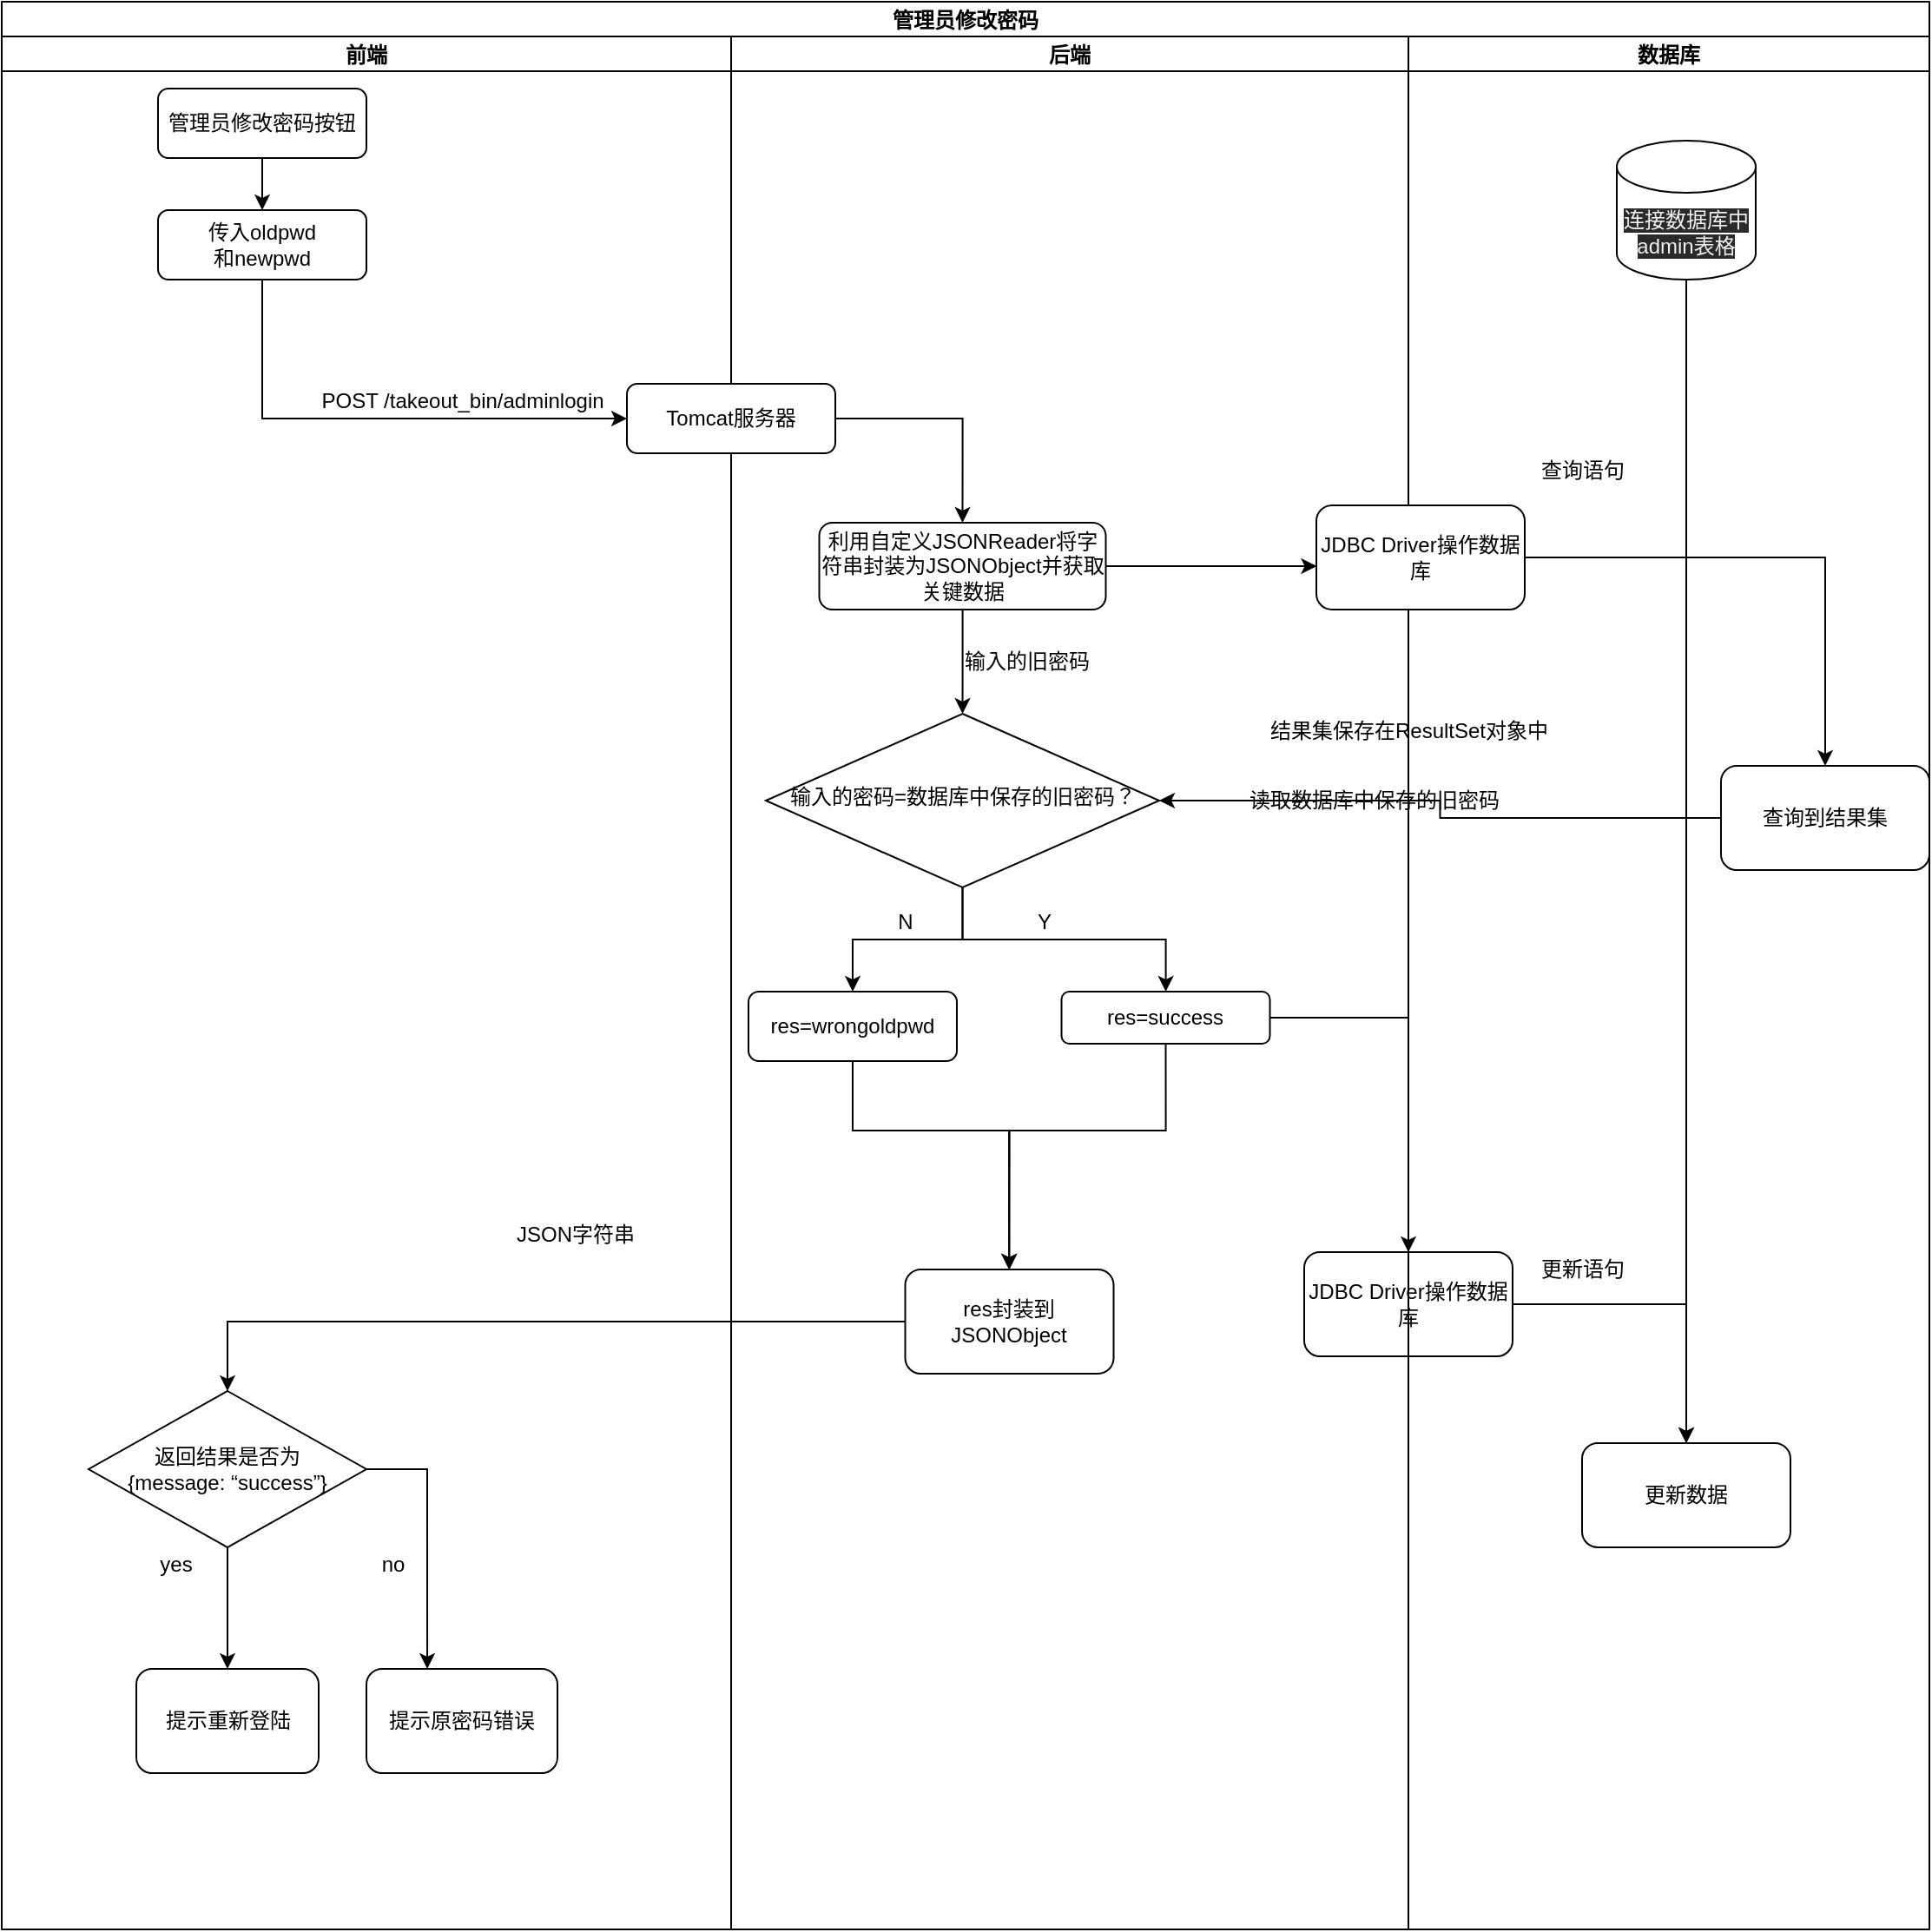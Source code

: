 <mxfile>
    <diagram id="C5RBs43oDa-KdzZeNtuy" name="Page-1">
        <mxGraphModel dx="1725" dy="2587" grid="1" gridSize="10" guides="1" tooltips="1" connect="1" arrows="1" fold="1" page="1" pageScale="1" pageWidth="827" pageHeight="1169" math="0" shadow="0">
            <root>
                <mxCell id="WIyWlLk6GJQsqaUBKTNV-0"/>
                <mxCell id="WIyWlLk6GJQsqaUBKTNV-1" parent="WIyWlLk6GJQsqaUBKTNV-0"/>
                <mxCell id="Nnn05chG0eaQS7qh2sse-32" value="管理员修改密码" style="swimlane;childLayout=stackLayout;resizeParent=1;resizeParentMax=0;startSize=20;" parent="WIyWlLk6GJQsqaUBKTNV-1" vertex="1">
                    <mxGeometry x="70" y="-80" width="1110" height="1110" as="geometry"/>
                </mxCell>
                <mxCell id="Nnn05chG0eaQS7qh2sse-33" value="前端" style="swimlane;startSize=20;" parent="Nnn05chG0eaQS7qh2sse-32" vertex="1">
                    <mxGeometry y="20" width="420" height="1090" as="geometry"/>
                </mxCell>
                <mxCell id="iS-OtDxBqbeYaa8vzJeI-11" style="edgeStyle=orthogonalEdgeStyle;rounded=0;orthogonalLoop=1;jettySize=auto;html=1;entryX=0.5;entryY=0;entryDx=0;entryDy=0;fontColor=#000000;exitX=0.5;exitY=1;exitDx=0;exitDy=0;" parent="Nnn05chG0eaQS7qh2sse-33" source="Nnn05chG0eaQS7qh2sse-17" target="Nnn05chG0eaQS7qh2sse-19" edge="1">
                    <mxGeometry relative="1" as="geometry">
                        <Array as="points">
                            <mxPoint x="130" y="920"/>
                            <mxPoint x="130" y="920"/>
                        </Array>
                    </mxGeometry>
                </mxCell>
                <mxCell id="Nnn05chG0eaQS7qh2sse-17" value="返回结果是否为&lt;br&gt;{message: “success”}" style="rhombus;whiteSpace=wrap;html=1;" parent="Nnn05chG0eaQS7qh2sse-33" vertex="1">
                    <mxGeometry x="50" y="780" width="160" height="90" as="geometry"/>
                </mxCell>
                <mxCell id="Nnn05chG0eaQS7qh2sse-19" value="提示重新登陆" style="rounded=1;whiteSpace=wrap;html=1;" parent="Nnn05chG0eaQS7qh2sse-33" vertex="1">
                    <mxGeometry x="77.5" y="940" width="105" height="60" as="geometry"/>
                </mxCell>
                <mxCell id="Nnn05chG0eaQS7qh2sse-22" style="edgeStyle=orthogonalEdgeStyle;rounded=0;orthogonalLoop=1;jettySize=auto;html=1;exitX=1;exitY=0.5;exitDx=0;exitDy=0;" parent="Nnn05chG0eaQS7qh2sse-33" source="Nnn05chG0eaQS7qh2sse-17" edge="1">
                    <mxGeometry relative="1" as="geometry">
                        <Array as="points">
                            <mxPoint x="245" y="825"/>
                        </Array>
                        <mxPoint x="245.04" y="940" as="targetPoint"/>
                    </mxGeometry>
                </mxCell>
                <mxCell id="Nnn05chG0eaQS7qh2sse-23" value="no" style="text;html=1;align=center;verticalAlign=middle;resizable=0;points=[];autosize=1;strokeColor=none;fillColor=none;" parent="Nnn05chG0eaQS7qh2sse-33" vertex="1">
                    <mxGeometry x="210" y="870" width="30" height="20" as="geometry"/>
                </mxCell>
                <mxCell id="WIyWlLk6GJQsqaUBKTNV-3" value="管理员修改密码按钮" style="rounded=1;whiteSpace=wrap;html=1;fontSize=12;glass=0;strokeWidth=1;shadow=0;" parent="Nnn05chG0eaQS7qh2sse-33" vertex="1">
                    <mxGeometry x="90" y="30" width="120" height="40" as="geometry"/>
                </mxCell>
                <mxCell id="Nnn05chG0eaQS7qh2sse-1" value="传入oldpwd&lt;br&gt;和newpwd" style="rounded=1;whiteSpace=wrap;html=1;" parent="Nnn05chG0eaQS7qh2sse-33" vertex="1">
                    <mxGeometry x="90" y="100" width="120" height="40" as="geometry"/>
                </mxCell>
                <mxCell id="Nnn05chG0eaQS7qh2sse-25" style="edgeStyle=orthogonalEdgeStyle;rounded=0;orthogonalLoop=1;jettySize=auto;html=1;exitX=0.5;exitY=1;exitDx=0;exitDy=0;entryX=0.5;entryY=0;entryDx=0;entryDy=0;" parent="Nnn05chG0eaQS7qh2sse-33" source="WIyWlLk6GJQsqaUBKTNV-3" target="Nnn05chG0eaQS7qh2sse-1" edge="1">
                    <mxGeometry relative="1" as="geometry"/>
                </mxCell>
                <mxCell id="iS-OtDxBqbeYaa8vzJeI-5" value="&lt;span style=&quot;background-color: rgb(255 , 255 , 255)&quot;&gt;POST /takeout_bin/adminlogin&lt;/span&gt;" style="text;html=1;align=center;verticalAlign=middle;resizable=0;points=[];autosize=1;strokeColor=none;fillColor=none;" parent="Nnn05chG0eaQS7qh2sse-33" vertex="1">
                    <mxGeometry x="175" y="200" width="180" height="20" as="geometry"/>
                </mxCell>
                <mxCell id="1" value="提示原密码错误" style="rounded=1;whiteSpace=wrap;html=1;" vertex="1" parent="Nnn05chG0eaQS7qh2sse-33">
                    <mxGeometry x="210" y="940" width="110" height="60" as="geometry"/>
                </mxCell>
                <mxCell id="Nnn05chG0eaQS7qh2sse-34" value="后端" style="swimlane;startSize=20;" parent="Nnn05chG0eaQS7qh2sse-32" vertex="1">
                    <mxGeometry x="420" y="20" width="390" height="1090" as="geometry"/>
                </mxCell>
                <mxCell id="Ai0XRl6ugY48KPFMXjmz-2" style="edgeStyle=orthogonalEdgeStyle;rounded=0;orthogonalLoop=1;jettySize=auto;html=1;entryX=0;entryY=0.5;entryDx=0;entryDy=0;" parent="Nnn05chG0eaQS7qh2sse-34" source="Nnn05chG0eaQS7qh2sse-3" edge="1">
                    <mxGeometry relative="1" as="geometry">
                        <mxPoint x="337.25" y="305" as="targetPoint"/>
                    </mxGeometry>
                </mxCell>
                <mxCell id="Ai0XRl6ugY48KPFMXjmz-7" style="edgeStyle=orthogonalEdgeStyle;rounded=0;orthogonalLoop=1;jettySize=auto;html=1;" parent="Nnn05chG0eaQS7qh2sse-34" source="Nnn05chG0eaQS7qh2sse-3" target="WIyWlLk6GJQsqaUBKTNV-6" edge="1">
                    <mxGeometry relative="1" as="geometry"/>
                </mxCell>
                <mxCell id="Nnn05chG0eaQS7qh2sse-3" value="利用自定义JSONReader将字符串封装为JSONObject并获取关键数据" style="rounded=1;whiteSpace=wrap;html=1;" parent="Nnn05chG0eaQS7qh2sse-34" vertex="1">
                    <mxGeometry x="50.75" y="280" width="165" height="50" as="geometry"/>
                </mxCell>
                <mxCell id="Ai0XRl6ugY48KPFMXjmz-10" style="edgeStyle=orthogonalEdgeStyle;rounded=0;orthogonalLoop=1;jettySize=auto;html=1;" parent="Nnn05chG0eaQS7qh2sse-34" source="WIyWlLk6GJQsqaUBKTNV-6" target="Nnn05chG0eaQS7qh2sse-9" edge="1">
                    <mxGeometry relative="1" as="geometry"/>
                </mxCell>
                <mxCell id="Ai0XRl6ugY48KPFMXjmz-11" style="edgeStyle=orthogonalEdgeStyle;rounded=0;orthogonalLoop=1;jettySize=auto;html=1;" parent="Nnn05chG0eaQS7qh2sse-34" source="WIyWlLk6GJQsqaUBKTNV-6" target="WIyWlLk6GJQsqaUBKTNV-7" edge="1">
                    <mxGeometry relative="1" as="geometry">
                        <mxPoint x="80.25" y="535" as="targetPoint"/>
                    </mxGeometry>
                </mxCell>
                <mxCell id="WIyWlLk6GJQsqaUBKTNV-6" value="输入的密码=数据库中保存的旧密码？" style="rhombus;whiteSpace=wrap;html=1;shadow=0;fontFamily=Helvetica;fontSize=12;align=center;strokeWidth=1;spacing=6;spacingTop=-4;" parent="Nnn05chG0eaQS7qh2sse-34" vertex="1">
                    <mxGeometry x="20" y="390" width="226.5" height="100" as="geometry"/>
                </mxCell>
                <mxCell id="WIyWlLk6GJQsqaUBKTNV-7" value="res=wrongoldpwd" style="rounded=1;whiteSpace=wrap;html=1;fontSize=12;glass=0;strokeWidth=1;shadow=0;" parent="Nnn05chG0eaQS7qh2sse-34" vertex="1">
                    <mxGeometry x="10" y="550" width="120" height="40" as="geometry"/>
                </mxCell>
                <mxCell id="Nnn05chG0eaQS7qh2sse-9" value="res=success" style="rounded=1;whiteSpace=wrap;html=1;" parent="Nnn05chG0eaQS7qh2sse-34" vertex="1">
                    <mxGeometry x="190.25" y="550" width="120" height="30" as="geometry"/>
                </mxCell>
                <mxCell id="Ai0XRl6ugY48KPFMXjmz-13" value="N" style="text;html=1;align=center;verticalAlign=middle;resizable=0;points=[];autosize=1;strokeColor=none;fillColor=none;" parent="Nnn05chG0eaQS7qh2sse-34" vertex="1">
                    <mxGeometry x="90" y="500" width="20" height="20" as="geometry"/>
                </mxCell>
                <mxCell id="Ai0XRl6ugY48KPFMXjmz-14" value="JDBC Driver操作数据库" style="rounded=1;whiteSpace=wrap;html=1;" parent="Nnn05chG0eaQS7qh2sse-34" vertex="1">
                    <mxGeometry x="330" y="700" width="120" height="60" as="geometry"/>
                </mxCell>
                <mxCell id="Ai0XRl6ugY48KPFMXjmz-18" style="edgeStyle=orthogonalEdgeStyle;rounded=0;orthogonalLoop=1;jettySize=auto;html=1;" parent="Nnn05chG0eaQS7qh2sse-34" source="Nnn05chG0eaQS7qh2sse-9" target="Ai0XRl6ugY48KPFMXjmz-14" edge="1">
                    <mxGeometry relative="1" as="geometry">
                        <mxPoint x="250" y="740" as="targetPoint"/>
                    </mxGeometry>
                </mxCell>
                <mxCell id="Ai0XRl6ugY48KPFMXjmz-22" value="res封装到JSONObject" style="rounded=1;whiteSpace=wrap;html=1;" parent="Nnn05chG0eaQS7qh2sse-34" vertex="1">
                    <mxGeometry x="100.25" y="710" width="120" height="60" as="geometry"/>
                </mxCell>
                <mxCell id="Ai0XRl6ugY48KPFMXjmz-21" style="edgeStyle=orthogonalEdgeStyle;rounded=0;orthogonalLoop=1;jettySize=auto;html=1;exitX=0.5;exitY=1;exitDx=0;exitDy=0;" parent="Nnn05chG0eaQS7qh2sse-34" source="Nnn05chG0eaQS7qh2sse-9" target="Ai0XRl6ugY48KPFMXjmz-22" edge="1">
                    <mxGeometry relative="1" as="geometry">
                        <mxPoint x="160.25" y="710" as="targetPoint"/>
                        <Array as="points">
                            <mxPoint x="250" y="630"/>
                            <mxPoint x="160" y="630"/>
                        </Array>
                    </mxGeometry>
                </mxCell>
                <mxCell id="4" style="edgeStyle=orthogonalEdgeStyle;rounded=0;orthogonalLoop=1;jettySize=auto;html=1;exitX=0.5;exitY=1;exitDx=0;exitDy=0;entryX=0.5;entryY=0;entryDx=0;entryDy=0;" edge="1" parent="Nnn05chG0eaQS7qh2sse-34" source="WIyWlLk6GJQsqaUBKTNV-7" target="Ai0XRl6ugY48KPFMXjmz-22">
                    <mxGeometry relative="1" as="geometry">
                        <mxPoint x="170" y="720" as="targetPoint"/>
                        <Array as="points">
                            <mxPoint x="70" y="630"/>
                            <mxPoint x="160" y="630"/>
                        </Array>
                        <mxPoint x="260.25" y="590" as="sourcePoint"/>
                    </mxGeometry>
                </mxCell>
                <mxCell id="Ai0XRl6ugY48KPFMXjmz-12" value="Y" style="text;html=1;align=center;verticalAlign=middle;resizable=0;points=[];autosize=1;strokeColor=none;fillColor=none;" parent="Nnn05chG0eaQS7qh2sse-34" vertex="1">
                    <mxGeometry x="170.25" y="500" width="20" height="20" as="geometry"/>
                </mxCell>
                <mxCell id="Nnn05chG0eaQS7qh2sse-38" style="edgeStyle=orthogonalEdgeStyle;rounded=0;orthogonalLoop=1;jettySize=auto;html=1;entryX=1;entryY=0.5;entryDx=0;entryDy=0;" parent="Nnn05chG0eaQS7qh2sse-32" source="Nnn05chG0eaQS7qh2sse-36" target="WIyWlLk6GJQsqaUBKTNV-6" edge="1">
                    <mxGeometry relative="1" as="geometry"/>
                </mxCell>
                <mxCell id="Ai0XRl6ugY48KPFMXjmz-17" style="edgeStyle=orthogonalEdgeStyle;rounded=0;orthogonalLoop=1;jettySize=auto;html=1;" parent="Nnn05chG0eaQS7qh2sse-32" source="Ai0XRl6ugY48KPFMXjmz-14" target="iS-OtDxBqbeYaa8vzJeI-14" edge="1">
                    <mxGeometry relative="1" as="geometry"/>
                </mxCell>
                <mxCell id="Ai0XRl6ugY48KPFMXjmz-23" style="edgeStyle=orthogonalEdgeStyle;rounded=0;orthogonalLoop=1;jettySize=auto;html=1;entryX=0.5;entryY=0;entryDx=0;entryDy=0;" parent="Nnn05chG0eaQS7qh2sse-32" source="Ai0XRl6ugY48KPFMXjmz-22" target="Nnn05chG0eaQS7qh2sse-17" edge="1">
                    <mxGeometry relative="1" as="geometry">
                        <mxPoint x="145" y="770" as="targetPoint"/>
                    </mxGeometry>
                </mxCell>
                <mxCell id="Nnn05chG0eaQS7qh2sse-35" value="数据库" style="swimlane;startSize=20;" parent="Nnn05chG0eaQS7qh2sse-32" vertex="1">
                    <mxGeometry x="810" y="20" width="300" height="1090" as="geometry"/>
                </mxCell>
                <mxCell id="Nnn05chG0eaQS7qh2sse-36" value="查询到结果集" style="rounded=1;whiteSpace=wrap;html=1;" parent="Nnn05chG0eaQS7qh2sse-35" vertex="1">
                    <mxGeometry x="180" y="420" width="120" height="60" as="geometry"/>
                </mxCell>
                <mxCell id="iS-OtDxBqbeYaa8vzJeI-1" value="结果集保存在ResultSet对象中" style="text;html=1;align=center;verticalAlign=middle;resizable=0;points=[];autosize=1;strokeColor=none;fillColor=none;" parent="Nnn05chG0eaQS7qh2sse-35" vertex="1">
                    <mxGeometry x="-90" y="390" width="180" height="20" as="geometry"/>
                </mxCell>
                <mxCell id="iS-OtDxBqbeYaa8vzJeI-14" value="更新数据" style="rounded=1;whiteSpace=wrap;html=1;fontColor=#000000;" parent="Nnn05chG0eaQS7qh2sse-35" vertex="1">
                    <mxGeometry x="100" y="810" width="120" height="60" as="geometry"/>
                </mxCell>
                <mxCell id="Ai0XRl6ugY48KPFMXjmz-15" style="edgeStyle=orthogonalEdgeStyle;rounded=0;orthogonalLoop=1;jettySize=auto;html=1;entryX=0.5;entryY=0;entryDx=0;entryDy=0;exitX=0.5;exitY=1;exitDx=0;exitDy=0;exitPerimeter=0;" parent="Nnn05chG0eaQS7qh2sse-35" source="0" target="iS-OtDxBqbeYaa8vzJeI-14" edge="1">
                    <mxGeometry relative="1" as="geometry">
                        <mxPoint x="250" y="710" as="targetPoint"/>
                        <mxPoint x="160" y="100" as="sourcePoint"/>
                    </mxGeometry>
                </mxCell>
                <mxCell id="Ai0XRl6ugY48KPFMXjmz-19" value="更新语句" style="text;html=1;align=center;verticalAlign=middle;resizable=0;points=[];autosize=1;strokeColor=none;fillColor=none;" parent="Nnn05chG0eaQS7qh2sse-35" vertex="1">
                    <mxGeometry x="70" y="700" width="60" height="20" as="geometry"/>
                </mxCell>
                <mxCell id="0" value="&#10;&#10;&lt;span style=&quot;color: rgb(240, 240, 240); font-family: helvetica; font-size: 12px; font-style: normal; font-weight: 400; letter-spacing: normal; text-align: center; text-indent: 0px; text-transform: none; word-spacing: 0px; background-color: rgb(42, 42, 42); display: inline; float: none;&quot;&gt;连接数据库中admin表格&lt;/span&gt;&#10;&#10;" style="shape=cylinder3;whiteSpace=wrap;html=1;boundedLbl=1;backgroundOutline=1;size=15;" vertex="1" parent="Nnn05chG0eaQS7qh2sse-35">
                    <mxGeometry x="120" y="60" width="80" height="80" as="geometry"/>
                </mxCell>
                <mxCell id="Ai0XRl6ugY48KPFMXjmz-9" value="读取数据库中保存的旧密码" style="text;html=1;align=center;verticalAlign=middle;resizable=0;points=[];autosize=1;strokeColor=none;fillColor=none;" parent="Nnn05chG0eaQS7qh2sse-35" vertex="1">
                    <mxGeometry x="-100" y="430" width="160" height="20" as="geometry"/>
                </mxCell>
                <mxCell id="Ai0XRl6ugY48KPFMXjmz-0" value="JDBC Driver操作数据库" style="rounded=1;whiteSpace=wrap;html=1;" parent="Nnn05chG0eaQS7qh2sse-35" vertex="1">
                    <mxGeometry x="-53" y="270" width="120" height="60" as="geometry"/>
                </mxCell>
                <mxCell id="Ai0XRl6ugY48KPFMXjmz-4" style="edgeStyle=orthogonalEdgeStyle;rounded=0;orthogonalLoop=1;jettySize=auto;html=1;entryX=0.5;entryY=0;entryDx=0;entryDy=0;exitX=1;exitY=0.5;exitDx=0;exitDy=0;" parent="Nnn05chG0eaQS7qh2sse-35" source="Ai0XRl6ugY48KPFMXjmz-0" target="Nnn05chG0eaQS7qh2sse-36" edge="1">
                    <mxGeometry relative="1" as="geometry">
                        <mxPoint x="170" y="265" as="targetPoint"/>
                        <Array as="points">
                            <mxPoint x="240" y="300"/>
                            <mxPoint x="240" y="420"/>
                        </Array>
                    </mxGeometry>
                </mxCell>
                <mxCell id="iS-OtDxBqbeYaa8vzJeI-12" value="yes" style="text;html=1;align=center;verticalAlign=middle;resizable=0;points=[];autosize=1;strokeColor=none;fillColor=none;fontColor=#000000;" parent="WIyWlLk6GJQsqaUBKTNV-1" vertex="1">
                    <mxGeometry x="155" y="810" width="30" height="20" as="geometry"/>
                </mxCell>
                <mxCell id="Ai0XRl6ugY48KPFMXjmz-5" value="查询语句" style="text;html=1;align=center;verticalAlign=middle;resizable=0;points=[];autosize=1;strokeColor=none;fillColor=none;" parent="WIyWlLk6GJQsqaUBKTNV-1" vertex="1">
                    <mxGeometry x="950" y="180" width="60" height="20" as="geometry"/>
                </mxCell>
                <mxCell id="Ai0XRl6ugY48KPFMXjmz-8" value="输入的旧密码" style="text;html=1;align=center;verticalAlign=middle;resizable=0;points=[];autosize=1;strokeColor=none;fillColor=none;" parent="WIyWlLk6GJQsqaUBKTNV-1" vertex="1">
                    <mxGeometry x="615.25" y="290" width="90" height="20" as="geometry"/>
                </mxCell>
                <mxCell id="Ai0XRl6ugY48KPFMXjmz-24" value="JSON字符串" style="text;html=1;align=center;verticalAlign=middle;resizable=0;points=[];autosize=1;strokeColor=none;fillColor=none;" parent="WIyWlLk6GJQsqaUBKTNV-1" vertex="1">
                    <mxGeometry x="360" y="620" width="80" height="20" as="geometry"/>
                </mxCell>
                <mxCell id="iS-OtDxBqbeYaa8vzJeI-2" value="Tomcat服务器" style="rounded=1;whiteSpace=wrap;html=1;" parent="WIyWlLk6GJQsqaUBKTNV-1" vertex="1">
                    <mxGeometry x="430" y="140" width="120" height="40" as="geometry"/>
                </mxCell>
                <mxCell id="iS-OtDxBqbeYaa8vzJeI-4" style="edgeStyle=orthogonalEdgeStyle;rounded=0;orthogonalLoop=1;jettySize=auto;html=1;exitX=1;exitY=0.5;exitDx=0;exitDy=0;entryX=0.5;entryY=0;entryDx=0;entryDy=0;" parent="WIyWlLk6GJQsqaUBKTNV-1" source="iS-OtDxBqbeYaa8vzJeI-2" target="Nnn05chG0eaQS7qh2sse-3" edge="1">
                    <mxGeometry relative="1" as="geometry">
                        <Array as="points">
                            <mxPoint x="623" y="160"/>
                        </Array>
                    </mxGeometry>
                </mxCell>
                <mxCell id="iS-OtDxBqbeYaa8vzJeI-3" style="edgeStyle=orthogonalEdgeStyle;rounded=0;orthogonalLoop=1;jettySize=auto;html=1;exitX=0.5;exitY=1;exitDx=0;exitDy=0;entryX=0;entryY=0.5;entryDx=0;entryDy=0;" parent="WIyWlLk6GJQsqaUBKTNV-1" source="Nnn05chG0eaQS7qh2sse-1" target="iS-OtDxBqbeYaa8vzJeI-2" edge="1">
                    <mxGeometry relative="1" as="geometry"/>
                </mxCell>
            </root>
        </mxGraphModel>
    </diagram>
</mxfile>